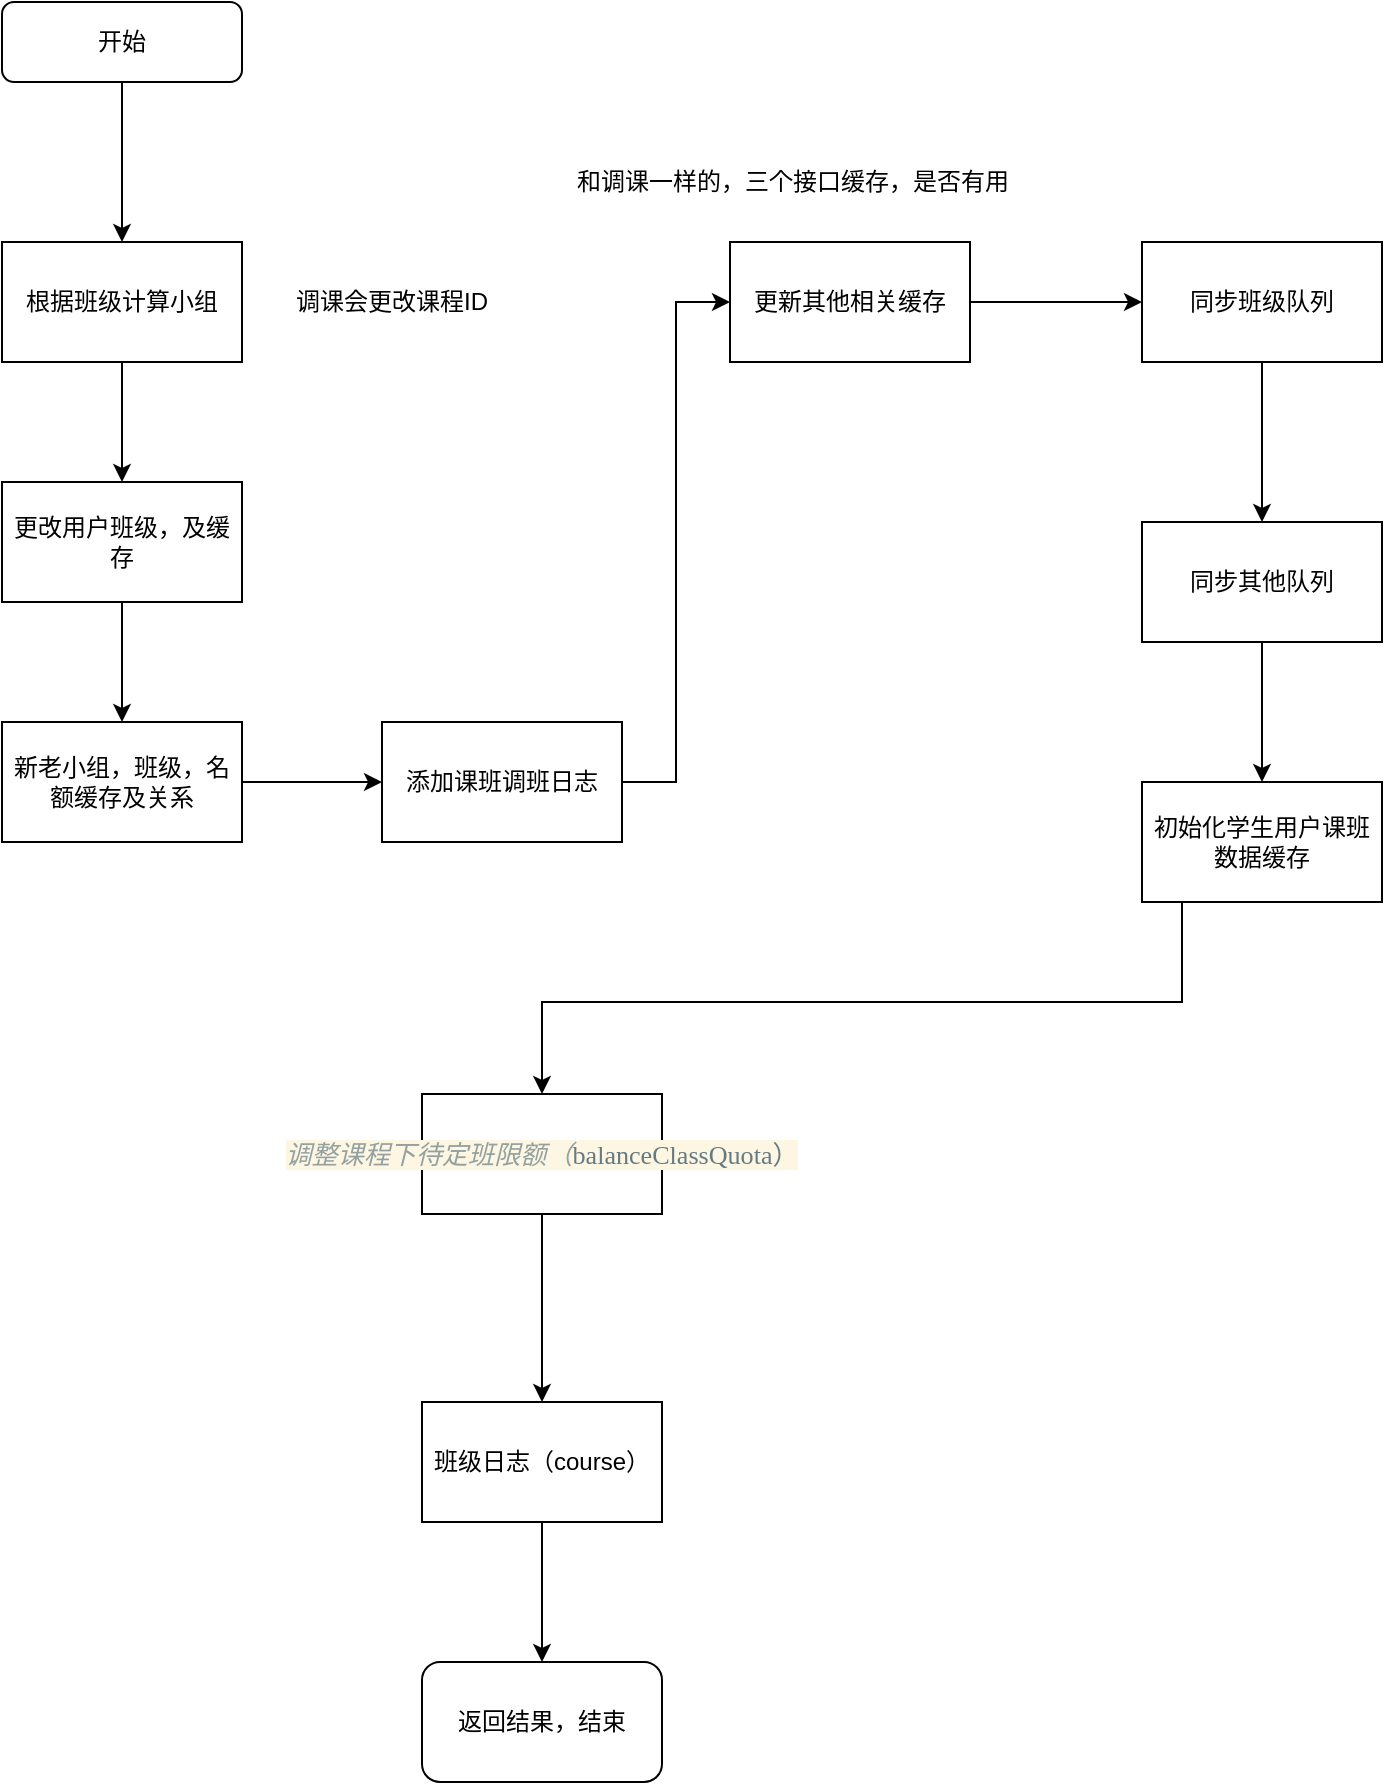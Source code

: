<mxfile version="14.0.3" type="github">
  <diagram id="C5RBs43oDa-KdzZeNtuy" name="Page-1">
    <mxGraphModel dx="1351" dy="1950" grid="1" gridSize="10" guides="1" tooltips="1" connect="1" arrows="1" fold="1" page="1" pageScale="1" pageWidth="827" pageHeight="1169" math="0" shadow="0">
      <root>
        <mxCell id="WIyWlLk6GJQsqaUBKTNV-0" />
        <mxCell id="WIyWlLk6GJQsqaUBKTNV-1" parent="WIyWlLk6GJQsqaUBKTNV-0" />
        <mxCell id="bpUOQ-OWbFzP9RijDi25-14" style="edgeStyle=orthogonalEdgeStyle;rounded=0;orthogonalLoop=1;jettySize=auto;html=1;" edge="1" parent="WIyWlLk6GJQsqaUBKTNV-1" source="WIyWlLk6GJQsqaUBKTNV-3" target="bpUOQ-OWbFzP9RijDi25-2">
          <mxGeometry relative="1" as="geometry" />
        </mxCell>
        <mxCell id="WIyWlLk6GJQsqaUBKTNV-3" value="开始" style="rounded=1;whiteSpace=wrap;html=1;fontSize=12;glass=0;strokeWidth=1;shadow=0;" parent="WIyWlLk6GJQsqaUBKTNV-1" vertex="1">
          <mxGeometry x="50" y="-1130" width="120" height="40" as="geometry" />
        </mxCell>
        <mxCell id="bpUOQ-OWbFzP9RijDi25-16" style="edgeStyle=orthogonalEdgeStyle;rounded=0;orthogonalLoop=1;jettySize=auto;html=1;" edge="1" parent="WIyWlLk6GJQsqaUBKTNV-1" source="bpUOQ-OWbFzP9RijDi25-2" target="bpUOQ-OWbFzP9RijDi25-3">
          <mxGeometry relative="1" as="geometry" />
        </mxCell>
        <mxCell id="bpUOQ-OWbFzP9RijDi25-2" value="根据班级计算小组" style="rounded=0;whiteSpace=wrap;html=1;" vertex="1" parent="WIyWlLk6GJQsqaUBKTNV-1">
          <mxGeometry x="50" y="-1010" width="120" height="60" as="geometry" />
        </mxCell>
        <mxCell id="bpUOQ-OWbFzP9RijDi25-17" style="edgeStyle=orthogonalEdgeStyle;rounded=0;orthogonalLoop=1;jettySize=auto;html=1;" edge="1" parent="WIyWlLk6GJQsqaUBKTNV-1" source="bpUOQ-OWbFzP9RijDi25-3" target="bpUOQ-OWbFzP9RijDi25-8">
          <mxGeometry relative="1" as="geometry" />
        </mxCell>
        <mxCell id="bpUOQ-OWbFzP9RijDi25-3" value="更改用户班级，及缓存" style="rounded=0;whiteSpace=wrap;html=1;" vertex="1" parent="WIyWlLk6GJQsqaUBKTNV-1">
          <mxGeometry x="50" y="-890" width="120" height="60" as="geometry" />
        </mxCell>
        <mxCell id="bpUOQ-OWbFzP9RijDi25-19" style="edgeStyle=orthogonalEdgeStyle;rounded=0;orthogonalLoop=1;jettySize=auto;html=1;exitX=1;exitY=0.5;exitDx=0;exitDy=0;entryX=0;entryY=0.5;entryDx=0;entryDy=0;" edge="1" parent="WIyWlLk6GJQsqaUBKTNV-1" source="bpUOQ-OWbFzP9RijDi25-4" target="bpUOQ-OWbFzP9RijDi25-9">
          <mxGeometry relative="1" as="geometry" />
        </mxCell>
        <mxCell id="bpUOQ-OWbFzP9RijDi25-4" value="添加课班调班日志" style="rounded=0;whiteSpace=wrap;html=1;" vertex="1" parent="WIyWlLk6GJQsqaUBKTNV-1">
          <mxGeometry x="240" y="-770" width="120" height="60" as="geometry" />
        </mxCell>
        <mxCell id="bpUOQ-OWbFzP9RijDi25-21" style="edgeStyle=orthogonalEdgeStyle;rounded=0;orthogonalLoop=1;jettySize=auto;html=1;exitX=0.5;exitY=1;exitDx=0;exitDy=0;" edge="1" parent="WIyWlLk6GJQsqaUBKTNV-1" source="bpUOQ-OWbFzP9RijDi25-5" target="bpUOQ-OWbFzP9RijDi25-6">
          <mxGeometry relative="1" as="geometry" />
        </mxCell>
        <mxCell id="bpUOQ-OWbFzP9RijDi25-5" value="同步班级队列" style="rounded=0;whiteSpace=wrap;html=1;" vertex="1" parent="WIyWlLk6GJQsqaUBKTNV-1">
          <mxGeometry x="620" y="-1010" width="120" height="60" as="geometry" />
        </mxCell>
        <mxCell id="bpUOQ-OWbFzP9RijDi25-22" style="edgeStyle=orthogonalEdgeStyle;rounded=0;orthogonalLoop=1;jettySize=auto;html=1;exitX=0.5;exitY=1;exitDx=0;exitDy=0;" edge="1" parent="WIyWlLk6GJQsqaUBKTNV-1" source="bpUOQ-OWbFzP9RijDi25-6" target="bpUOQ-OWbFzP9RijDi25-7">
          <mxGeometry relative="1" as="geometry" />
        </mxCell>
        <mxCell id="bpUOQ-OWbFzP9RijDi25-6" value="同步其他队列" style="rounded=0;whiteSpace=wrap;html=1;" vertex="1" parent="WIyWlLk6GJQsqaUBKTNV-1">
          <mxGeometry x="620" y="-870" width="120" height="60" as="geometry" />
        </mxCell>
        <mxCell id="bpUOQ-OWbFzP9RijDi25-23" style="edgeStyle=orthogonalEdgeStyle;rounded=0;orthogonalLoop=1;jettySize=auto;html=1;entryX=0.5;entryY=0;entryDx=0;entryDy=0;" edge="1" parent="WIyWlLk6GJQsqaUBKTNV-1" source="bpUOQ-OWbFzP9RijDi25-7" target="bpUOQ-OWbFzP9RijDi25-11">
          <mxGeometry relative="1" as="geometry">
            <Array as="points">
              <mxPoint x="640" y="-630" />
              <mxPoint x="320" y="-630" />
            </Array>
          </mxGeometry>
        </mxCell>
        <mxCell id="bpUOQ-OWbFzP9RijDi25-7" value="初始化学生用户课班数据缓存" style="rounded=0;whiteSpace=wrap;html=1;" vertex="1" parent="WIyWlLk6GJQsqaUBKTNV-1">
          <mxGeometry x="620" y="-740" width="120" height="60" as="geometry" />
        </mxCell>
        <mxCell id="bpUOQ-OWbFzP9RijDi25-18" style="edgeStyle=orthogonalEdgeStyle;rounded=0;orthogonalLoop=1;jettySize=auto;html=1;entryX=0;entryY=0.5;entryDx=0;entryDy=0;" edge="1" parent="WIyWlLk6GJQsqaUBKTNV-1" source="bpUOQ-OWbFzP9RijDi25-8" target="bpUOQ-OWbFzP9RijDi25-4">
          <mxGeometry relative="1" as="geometry" />
        </mxCell>
        <mxCell id="bpUOQ-OWbFzP9RijDi25-8" value="新老小组，班级，名额缓存及关系" style="rounded=0;whiteSpace=wrap;html=1;" vertex="1" parent="WIyWlLk6GJQsqaUBKTNV-1">
          <mxGeometry x="50" y="-770" width="120" height="60" as="geometry" />
        </mxCell>
        <mxCell id="bpUOQ-OWbFzP9RijDi25-20" style="edgeStyle=orthogonalEdgeStyle;rounded=0;orthogonalLoop=1;jettySize=auto;html=1;exitX=1;exitY=0.5;exitDx=0;exitDy=0;entryX=0;entryY=0.5;entryDx=0;entryDy=0;" edge="1" parent="WIyWlLk6GJQsqaUBKTNV-1" source="bpUOQ-OWbFzP9RijDi25-9" target="bpUOQ-OWbFzP9RijDi25-5">
          <mxGeometry relative="1" as="geometry" />
        </mxCell>
        <mxCell id="bpUOQ-OWbFzP9RijDi25-9" value="更新其他相关缓存" style="rounded=0;whiteSpace=wrap;html=1;" vertex="1" parent="WIyWlLk6GJQsqaUBKTNV-1">
          <mxGeometry x="414" y="-1010" width="120" height="60" as="geometry" />
        </mxCell>
        <mxCell id="bpUOQ-OWbFzP9RijDi25-26" style="edgeStyle=orthogonalEdgeStyle;rounded=0;orthogonalLoop=1;jettySize=auto;html=1;exitX=0.5;exitY=1;exitDx=0;exitDy=0;" edge="1" parent="WIyWlLk6GJQsqaUBKTNV-1" source="bpUOQ-OWbFzP9RijDi25-10" target="bpUOQ-OWbFzP9RijDi25-25">
          <mxGeometry relative="1" as="geometry" />
        </mxCell>
        <mxCell id="bpUOQ-OWbFzP9RijDi25-10" value="班级日志（course）" style="rounded=0;whiteSpace=wrap;html=1;" vertex="1" parent="WIyWlLk6GJQsqaUBKTNV-1">
          <mxGeometry x="260" y="-430" width="120" height="60" as="geometry" />
        </mxCell>
        <mxCell id="bpUOQ-OWbFzP9RijDi25-24" style="edgeStyle=orthogonalEdgeStyle;rounded=0;orthogonalLoop=1;jettySize=auto;html=1;" edge="1" parent="WIyWlLk6GJQsqaUBKTNV-1" source="bpUOQ-OWbFzP9RijDi25-11" target="bpUOQ-OWbFzP9RijDi25-10">
          <mxGeometry relative="1" as="geometry" />
        </mxCell>
        <mxCell id="bpUOQ-OWbFzP9RijDi25-11" value="&lt;pre style=&quot;background-color: #fdf6e3 ; color: #657b83 ; font-family: &amp;#34;menlo&amp;#34; ; font-size: 9.8pt&quot;&gt;&lt;span style=&quot;color: #93a1a1 ; font-style: italic&quot;&gt;调整课程下待定班限额（&lt;/span&gt;balanceClassQuota）&lt;/pre&gt;" style="rounded=0;whiteSpace=wrap;html=1;" vertex="1" parent="WIyWlLk6GJQsqaUBKTNV-1">
          <mxGeometry x="260" y="-584" width="120" height="60" as="geometry" />
        </mxCell>
        <mxCell id="bpUOQ-OWbFzP9RijDi25-12" value="调课会更改课程ID&lt;br&gt;" style="text;html=1;strokeColor=none;fillColor=none;align=center;verticalAlign=middle;whiteSpace=wrap;rounded=0;" vertex="1" parent="WIyWlLk6GJQsqaUBKTNV-1">
          <mxGeometry x="190" y="-990" width="110" height="20" as="geometry" />
        </mxCell>
        <mxCell id="bpUOQ-OWbFzP9RijDi25-25" value="返回结果，结束" style="rounded=1;whiteSpace=wrap;html=1;" vertex="1" parent="WIyWlLk6GJQsqaUBKTNV-1">
          <mxGeometry x="260" y="-300" width="120" height="60" as="geometry" />
        </mxCell>
        <mxCell id="bpUOQ-OWbFzP9RijDi25-27" value="和调课一样的，三个接口缓存，是否有用" style="text;html=1;align=center;verticalAlign=middle;resizable=0;points=[];autosize=1;" vertex="1" parent="WIyWlLk6GJQsqaUBKTNV-1">
          <mxGeometry x="330" y="-1050" width="230" height="20" as="geometry" />
        </mxCell>
      </root>
    </mxGraphModel>
  </diagram>
</mxfile>
